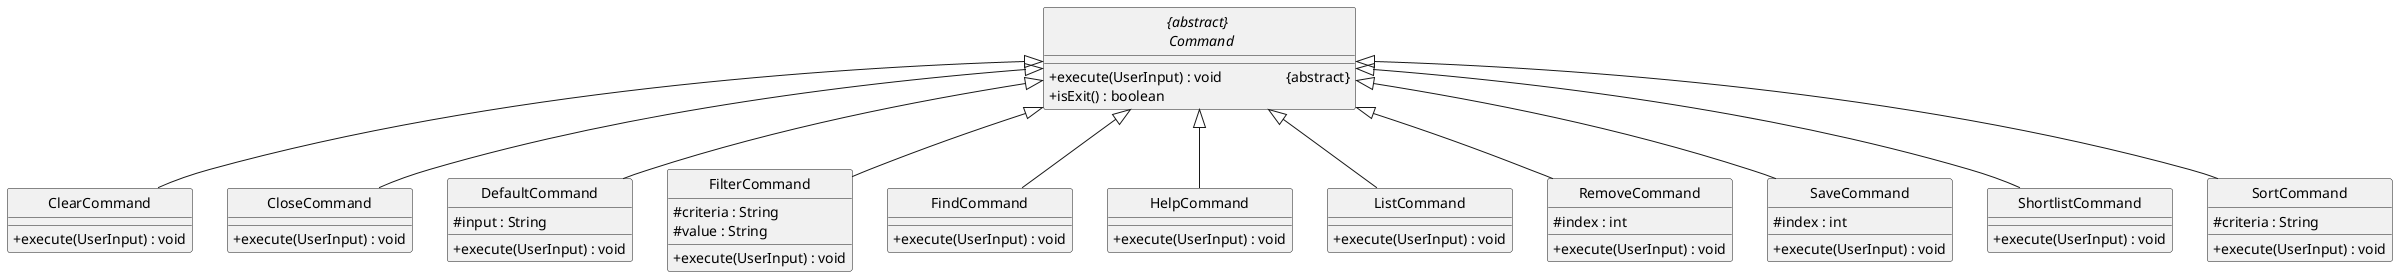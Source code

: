 @startuml
'https://plantuml.com/class-diagram

hide circle
skinparam classAttributeIconSize 0
!define ABSTRACT &#123;abstract&#125;

abstract "{abstract} \n Command" {
+ execute(UserInput) : void \t\t ABSTRACT
+ isExit() : boolean
}
class ClearCommand {
+ execute(UserInput) : void
}
class CloseCommand {
+ execute(UserInput) : void
}
class DefaultCommand {
# input : String
+ execute(UserInput) : void
}
class FilterCommand {
# criteria : String
# value : String
+ execute(UserInput) : void
}
class FindCommand {
+ execute(UserInput) : void
}
class HelpCommand {
+ execute(UserInput) : void
}
class ListCommand {
+ execute(UserInput) : void
}
class RemoveCommand {
# index : int
+ execute(UserInput) : void
}
class SaveCommand {
# index : int
+ execute(UserInput) : void
}
class ShortlistCommand {
+ execute(UserInput) : void
}
class SortCommand {
# criteria : String
+ execute(UserInput) : void
}

"{abstract} \n Command" <|-- ClearCommand
"{abstract} \n Command" <|-- CloseCommand
"{abstract} \n Command" <|-- DefaultCommand
"{abstract} \n Command" <|-- FilterCommand
"{abstract} \n Command" <|-- FindCommand
"{abstract} \n Command" <|-- HelpCommand
"{abstract} \n Command" <|-- ListCommand
"{abstract} \n Command" <|-- RemoveCommand
"{abstract} \n Command" <|-- SaveCommand
"{abstract} \n Command" <|-- ShortlistCommand
"{abstract} \n Command" <|-- SortCommand
@enduml
